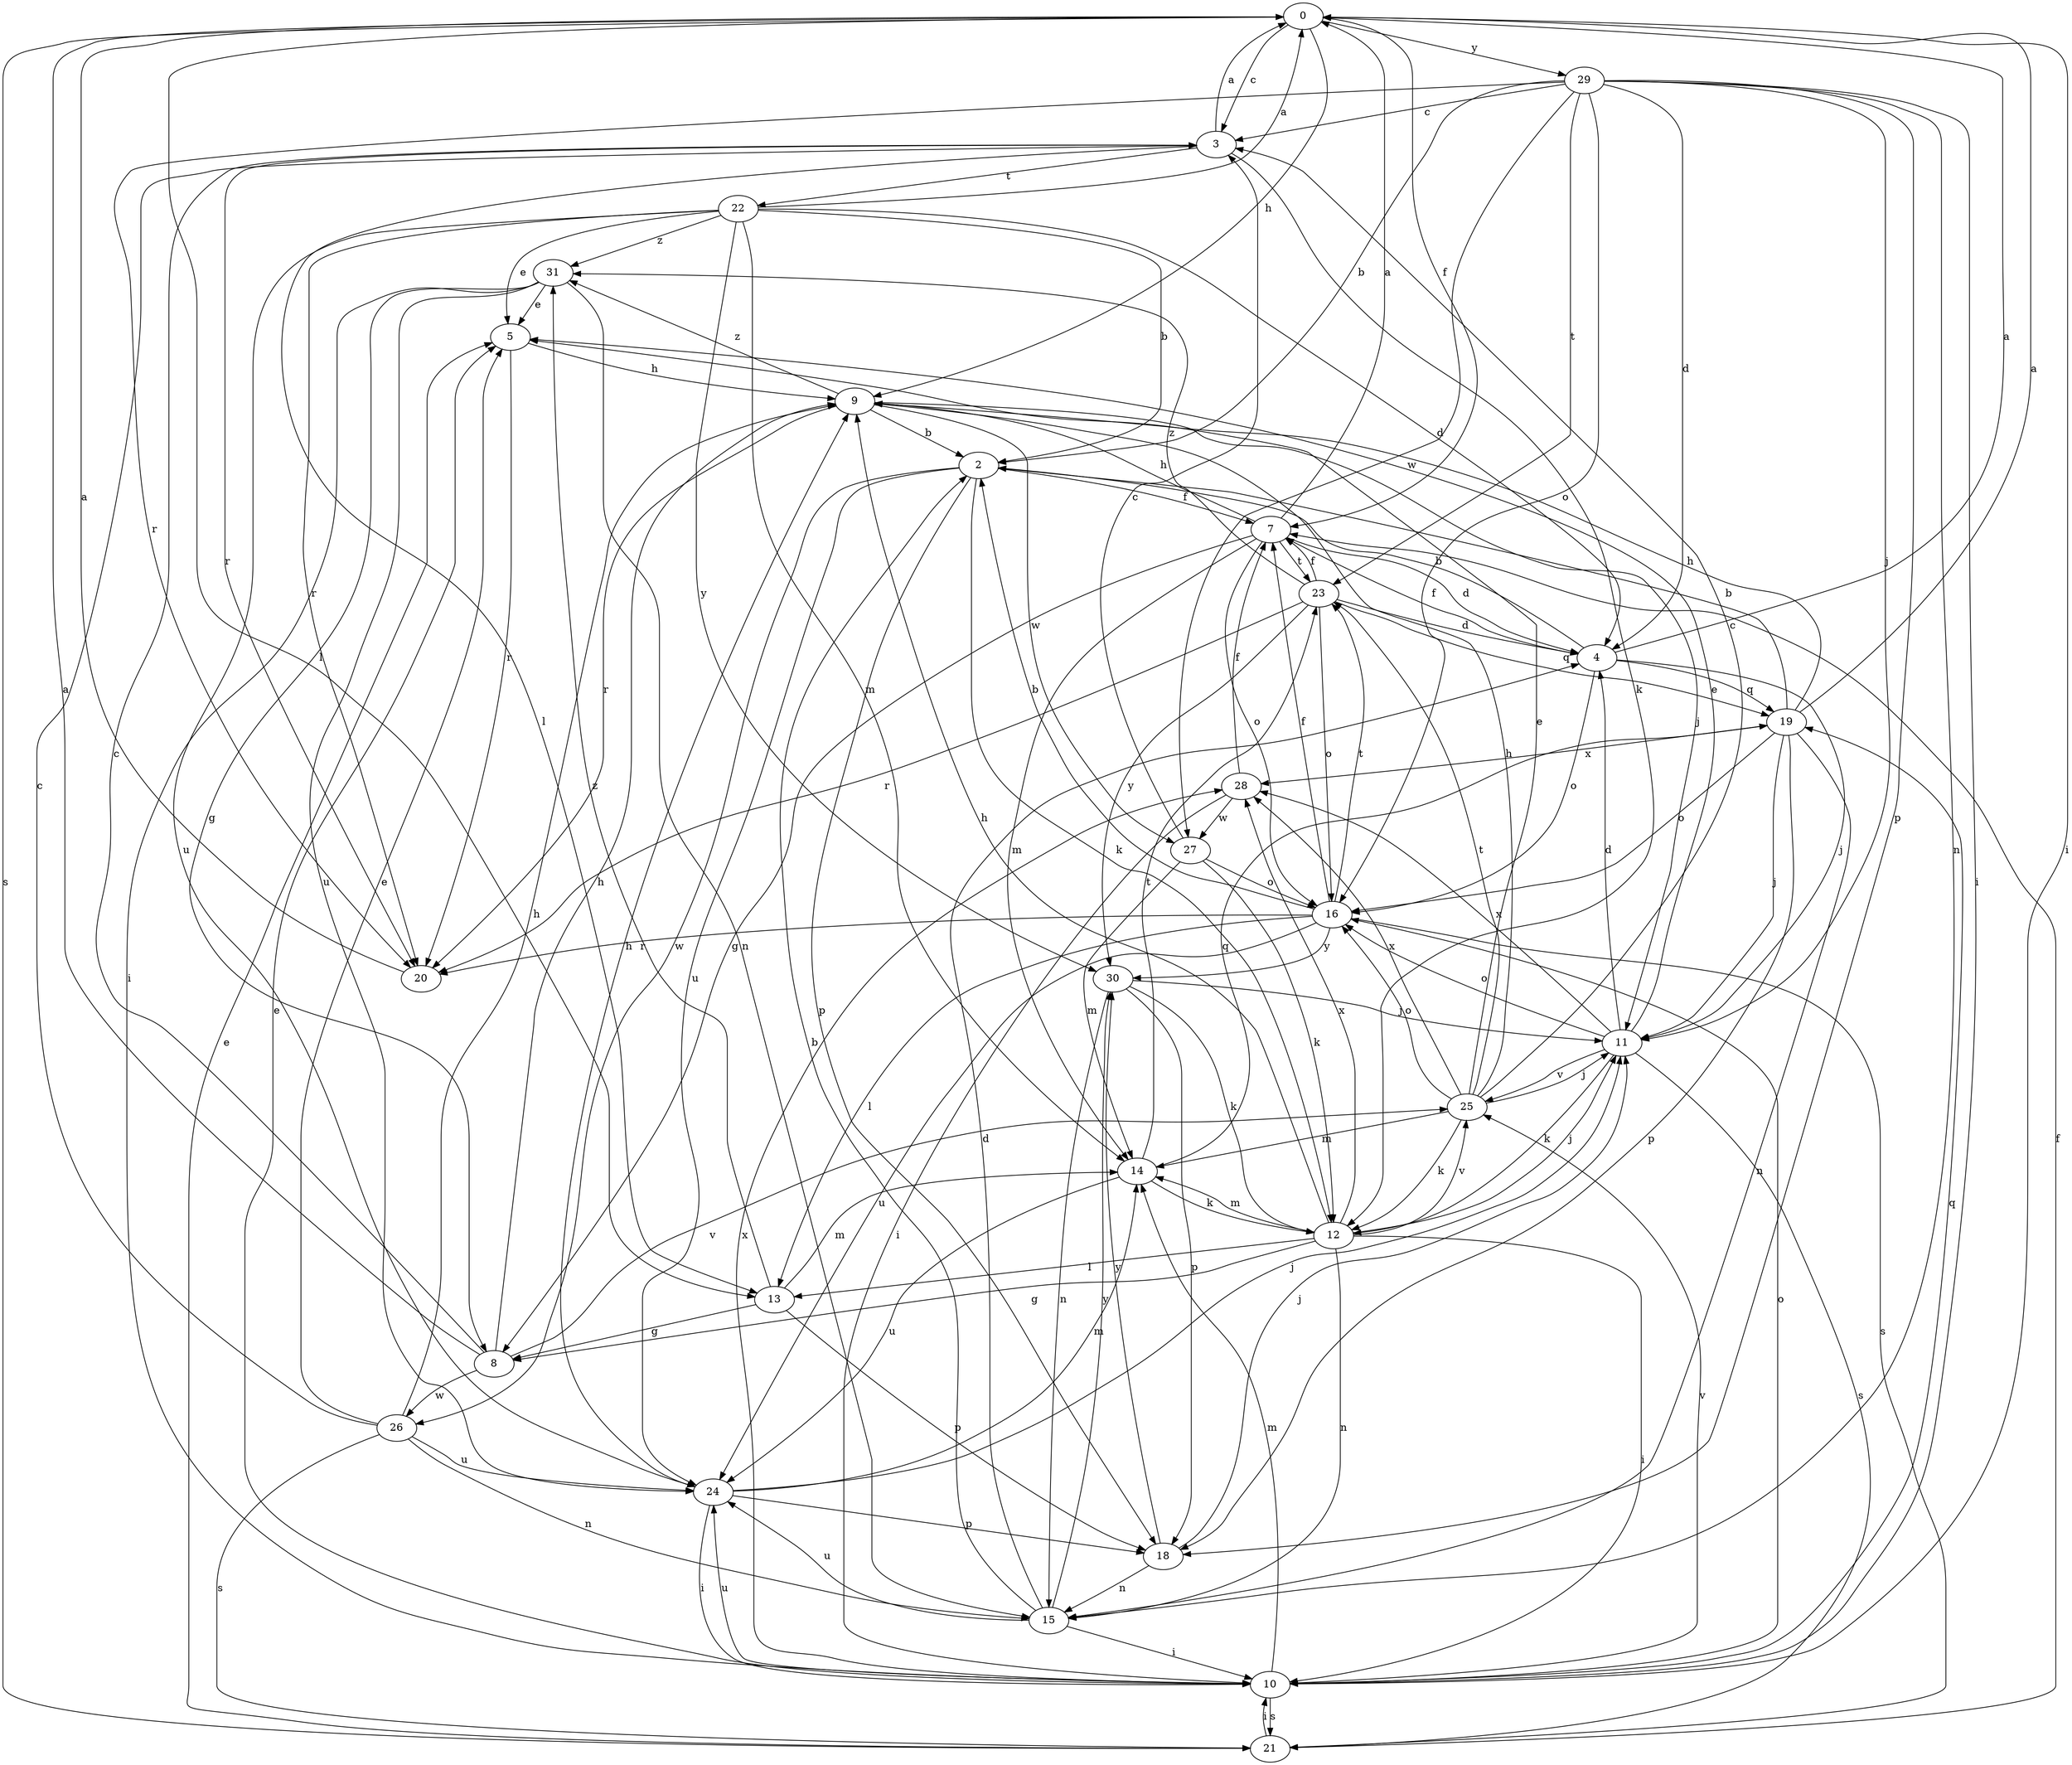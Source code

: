 strict digraph  {
0;
2;
3;
4;
5;
7;
8;
9;
10;
11;
12;
13;
14;
15;
16;
18;
19;
20;
21;
22;
23;
24;
25;
26;
27;
28;
29;
30;
31;
0 -> 3  [label=c];
0 -> 7  [label=f];
0 -> 9  [label=h];
0 -> 10  [label=i];
0 -> 13  [label=l];
0 -> 21  [label=s];
0 -> 29  [label=y];
2 -> 7  [label=f];
2 -> 12  [label=k];
2 -> 18  [label=p];
2 -> 24  [label=u];
2 -> 26  [label=w];
3 -> 0  [label=a];
3 -> 12  [label=k];
3 -> 13  [label=l];
3 -> 20  [label=r];
3 -> 22  [label=t];
4 -> 0  [label=a];
4 -> 2  [label=b];
4 -> 7  [label=f];
4 -> 11  [label=j];
4 -> 16  [label=o];
4 -> 19  [label=q];
5 -> 9  [label=h];
5 -> 20  [label=r];
7 -> 0  [label=a];
7 -> 4  [label=d];
7 -> 8  [label=g];
7 -> 9  [label=h];
7 -> 14  [label=m];
7 -> 16  [label=o];
7 -> 23  [label=t];
8 -> 0  [label=a];
8 -> 3  [label=c];
8 -> 9  [label=h];
8 -> 25  [label=v];
8 -> 26  [label=w];
9 -> 2  [label=b];
9 -> 11  [label=j];
9 -> 20  [label=r];
9 -> 27  [label=w];
9 -> 31  [label=z];
10 -> 5  [label=e];
10 -> 14  [label=m];
10 -> 16  [label=o];
10 -> 19  [label=q];
10 -> 21  [label=s];
10 -> 24  [label=u];
10 -> 25  [label=v];
10 -> 28  [label=x];
11 -> 4  [label=d];
11 -> 5  [label=e];
11 -> 12  [label=k];
11 -> 16  [label=o];
11 -> 21  [label=s];
11 -> 25  [label=v];
11 -> 28  [label=x];
12 -> 8  [label=g];
12 -> 9  [label=h];
12 -> 10  [label=i];
12 -> 11  [label=j];
12 -> 13  [label=l];
12 -> 14  [label=m];
12 -> 15  [label=n];
12 -> 25  [label=v];
12 -> 28  [label=x];
13 -> 8  [label=g];
13 -> 14  [label=m];
13 -> 18  [label=p];
13 -> 31  [label=z];
14 -> 12  [label=k];
14 -> 19  [label=q];
14 -> 23  [label=t];
14 -> 24  [label=u];
15 -> 2  [label=b];
15 -> 4  [label=d];
15 -> 10  [label=i];
15 -> 24  [label=u];
15 -> 30  [label=y];
16 -> 2  [label=b];
16 -> 7  [label=f];
16 -> 13  [label=l];
16 -> 20  [label=r];
16 -> 21  [label=s];
16 -> 23  [label=t];
16 -> 24  [label=u];
16 -> 30  [label=y];
18 -> 11  [label=j];
18 -> 15  [label=n];
18 -> 30  [label=y];
19 -> 0  [label=a];
19 -> 2  [label=b];
19 -> 9  [label=h];
19 -> 11  [label=j];
19 -> 15  [label=n];
19 -> 16  [label=o];
19 -> 18  [label=p];
19 -> 28  [label=x];
20 -> 0  [label=a];
21 -> 5  [label=e];
21 -> 7  [label=f];
21 -> 10  [label=i];
22 -> 0  [label=a];
22 -> 2  [label=b];
22 -> 4  [label=d];
22 -> 5  [label=e];
22 -> 14  [label=m];
22 -> 20  [label=r];
22 -> 24  [label=u];
22 -> 30  [label=y];
22 -> 31  [label=z];
23 -> 4  [label=d];
23 -> 7  [label=f];
23 -> 16  [label=o];
23 -> 19  [label=q];
23 -> 20  [label=r];
23 -> 30  [label=y];
23 -> 31  [label=z];
24 -> 9  [label=h];
24 -> 10  [label=i];
24 -> 11  [label=j];
24 -> 14  [label=m];
24 -> 18  [label=p];
25 -> 3  [label=c];
25 -> 5  [label=e];
25 -> 9  [label=h];
25 -> 11  [label=j];
25 -> 12  [label=k];
25 -> 14  [label=m];
25 -> 16  [label=o];
25 -> 23  [label=t];
25 -> 28  [label=x];
26 -> 3  [label=c];
26 -> 5  [label=e];
26 -> 9  [label=h];
26 -> 15  [label=n];
26 -> 21  [label=s];
26 -> 24  [label=u];
27 -> 3  [label=c];
27 -> 12  [label=k];
27 -> 14  [label=m];
27 -> 16  [label=o];
28 -> 7  [label=f];
28 -> 10  [label=i];
28 -> 27  [label=w];
29 -> 2  [label=b];
29 -> 3  [label=c];
29 -> 4  [label=d];
29 -> 10  [label=i];
29 -> 11  [label=j];
29 -> 15  [label=n];
29 -> 16  [label=o];
29 -> 18  [label=p];
29 -> 20  [label=r];
29 -> 23  [label=t];
29 -> 27  [label=w];
30 -> 11  [label=j];
30 -> 12  [label=k];
30 -> 15  [label=n];
30 -> 18  [label=p];
31 -> 5  [label=e];
31 -> 8  [label=g];
31 -> 10  [label=i];
31 -> 15  [label=n];
31 -> 24  [label=u];
}

